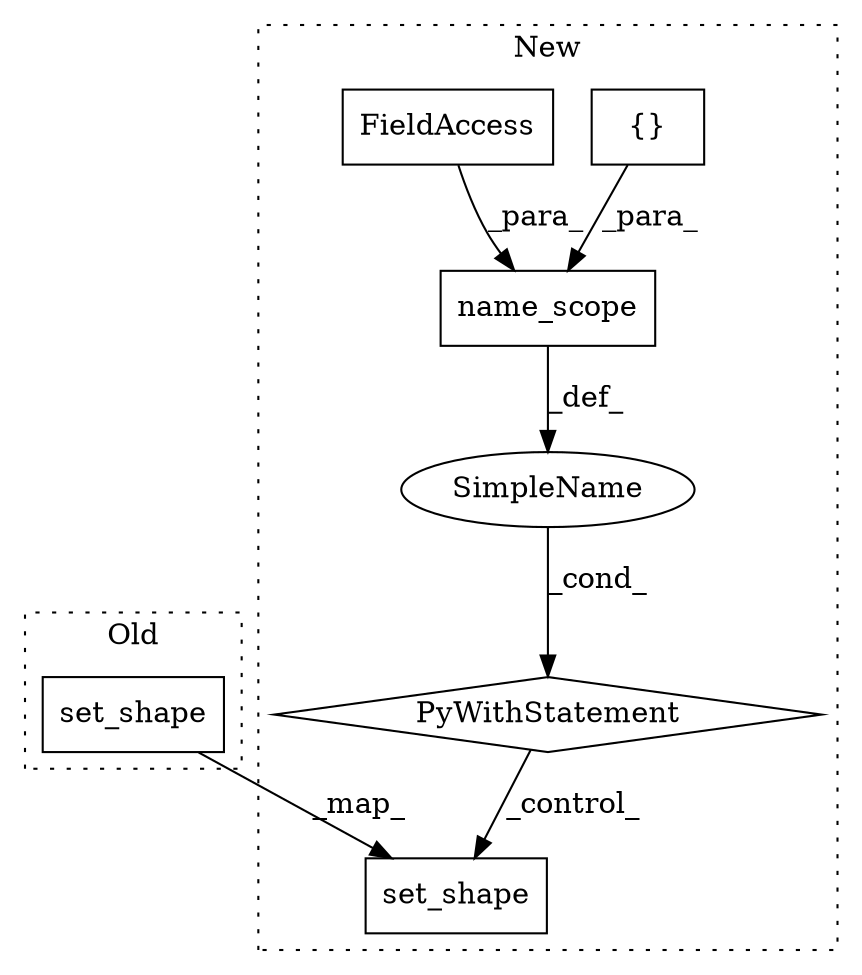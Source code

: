 digraph G {
subgraph cluster0 {
1 [label="set_shape" a="32" s="41419,41465" l="15,2" shape="box"];
label = "Old";
style="dotted";
}
subgraph cluster1 {
2 [label="set_shape" a="32" s="43724,43772" l="17,2" shape="box"];
3 [label="name_scope" a="32" s="43468,43505" l="11,1" shape="box"];
4 [label="{}" a="4" s="43498,43504" l="1,1" shape="box"];
5 [label="SimpleName" a="42" s="" l="" shape="ellipse"];
6 [label="PyWithStatement" a="104" s="43447,43506" l="10,2" shape="diamond"];
7 [label="FieldAccess" a="22" s="43479" l="9" shape="box"];
label = "New";
style="dotted";
}
1 -> 2 [label="_map_"];
3 -> 5 [label="_def_"];
4 -> 3 [label="_para_"];
5 -> 6 [label="_cond_"];
6 -> 2 [label="_control_"];
7 -> 3 [label="_para_"];
}